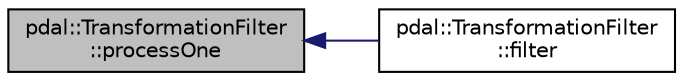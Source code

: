 digraph "pdal::TransformationFilter::processOne"
{
  edge [fontname="Helvetica",fontsize="10",labelfontname="Helvetica",labelfontsize="10"];
  node [fontname="Helvetica",fontsize="10",shape=record];
  rankdir="LR";
  Node1 [label="pdal::TransformationFilter\l::processOne",height=0.2,width=0.4,color="black", fillcolor="grey75", style="filled", fontcolor="black"];
  Node1 -> Node2 [dir="back",color="midnightblue",fontsize="10",style="solid",fontname="Helvetica"];
  Node2 [label="pdal::TransformationFilter\l::filter",height=0.2,width=0.4,color="black", fillcolor="white", style="filled",URL="$classpdal_1_1TransformationFilter.html#a7fe6edc939560cf5a109bd2f61c812eb"];
}
